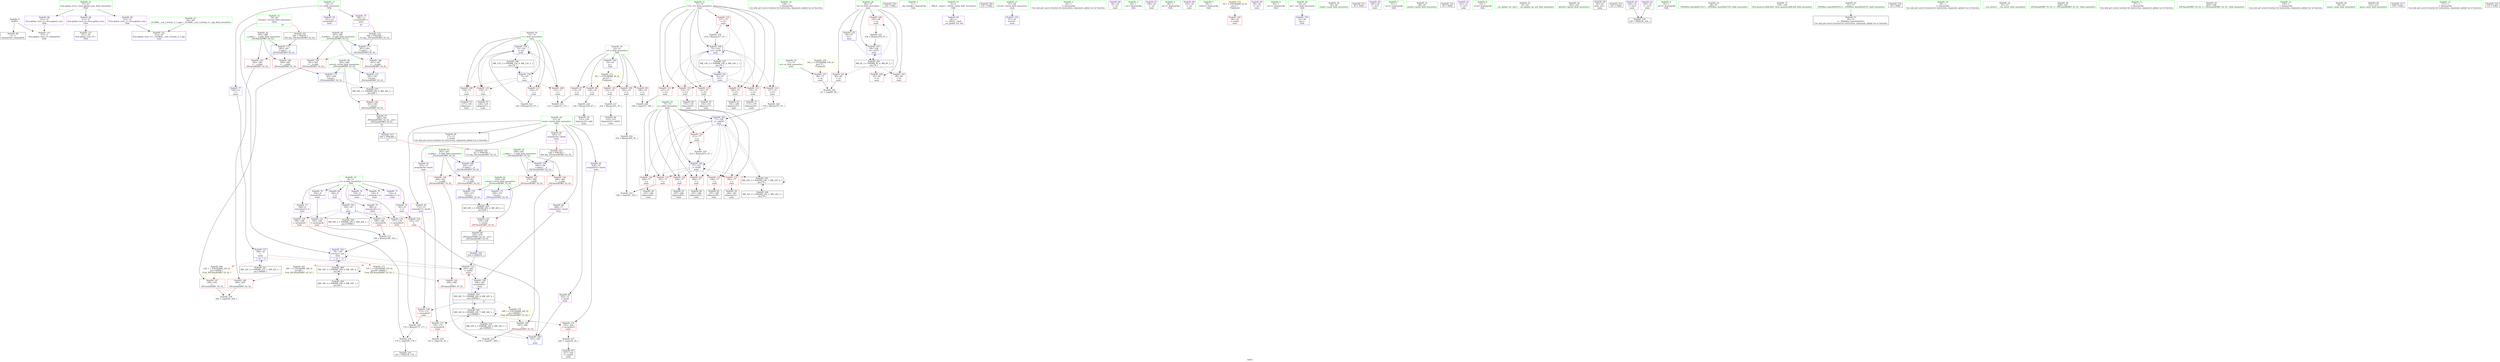 digraph "SVFG" {
	label="SVFG";

	Node0x56236020b2b0 [shape=record,color=grey,label="{NodeID: 0\nNullPtr}"];
	Node0x56236020b2b0 -> Node0x56236022c080[style=solid];
	Node0x56236020b2b0 -> Node0x5623602327d0[style=solid];
	Node0x5623602483a0 [shape=record,color=yellow,style=double,label="{NodeID: 263\n18V_1 = ENCHI(MR_18V_0)\npts\{80 \}\nFun[_ZSt3minIiERKT_S2_S2_]}"];
	Node0x5623602483a0 -> Node0x562360232330[style=dashed];
	Node0x56236022b160 [shape=record,color=red,label="{NodeID: 97\n113\<--19\n\<--n\nmain\n}"];
	Node0x56236022b160 -> Node0x562360238fc0[style=solid];
	Node0x562360229110 [shape=record,color=green,label="{NodeID: 14\n138\<--1\n\<--dummyObj\nCan only get source location for instruction, argument, global var or function.}"];
	Node0x56236022bd50 [shape=record,color=red,label="{NodeID: 111\n125\<--73\n\<--i\nmain\n}"];
	Node0x56236022bd50 -> Node0x562360237dc0[style=solid];
	Node0x562360229ea0 [shape=record,color=green,label="{NodeID: 28\n69\<--70\ntn\<--tn_field_insensitive\nmain\n}"];
	Node0x562360229ea0 -> Node0x56236022b640[style=solid];
	Node0x562360229ea0 -> Node0x56236022b710[style=solid];
	Node0x562360229ea0 -> Node0x56236022b870[style=solid];
	Node0x562360229ea0 -> Node0x56236022b940[style=solid];
	Node0x562360229ea0 -> Node0x5623602329a0[style=solid];
	Node0x562360229ea0 -> Node0x562360233360[style=solid];
	Node0x562360231080 [shape=record,color=red,label="{NodeID: 125\n211\<--77\n\<--j\nmain\n}"];
	Node0x562360231080 -> Node0x562360238540[style=solid];
	Node0x56236022ab50 [shape=record,color=green,label="{NodeID: 42\n260\<--261\n__a.addr\<--__a.addr_field_insensitive\n_ZSt3maxIiERKT_S2_S2_\n}"];
	Node0x56236022ab50 -> Node0x562360231970[style=solid];
	Node0x56236022ab50 -> Node0x562360231a40[style=solid];
	Node0x56236022ab50 -> Node0x562360233430[style=solid];
	Node0x562360237c40 [shape=record,color=grey,label="{NodeID: 222\n163 = Binary(162, 87, )\n}"];
	Node0x562360237c40 -> Node0x562360238b40[style=solid];
	Node0x562360231be0 [shape=record,color=red,label="{NodeID: 139\n272\<--262\n\<--__b.addr\n_ZSt3maxIiERKT_S2_S2_\n}"];
	Node0x562360231be0 -> Node0x5623602335d0[style=solid];
	Node0x56236022c790 [shape=record,color=black,label="{NodeID: 56\n167\<--166\nidxprom24\<--\nmain\n}"];
	Node0x562360258530 [shape=record,color=black,label="{NodeID: 319\n134 = PHI()\n}"];
	Node0x562360239140 [shape=record,color=grey,label="{NodeID: 236\n179 = cmp(169, 178, )\n}"];
	Node0x562360239140 -> Node0x5623602376a0[style=solid];
	Node0x5623602327d0 [shape=record,color=blue, style = dotted,label="{NodeID: 153\n313\<--3\nllvm.global_ctors_2\<--dummyVal\nGlob }"];
	Node0x56236022d2f0 [shape=record,color=purple,label="{NodeID: 70\n118\<--8\narrayidx\<--d\nmain\n}"];
	Node0x562360243c80 [shape=record,color=black,label="{NodeID: 250\nMR_20V_2 = PHI(MR_20V_3, MR_20V_1, )\npts\{110000 \}\n}"];
	Node0x562360243c80 -> Node0x562360232a70[style=dashed];
	Node0x562360233360 [shape=record,color=blue,label="{NodeID: 167\n69\<--236\ntn\<--inc57\nmain\n}"];
	Node0x562360233360 -> Node0x562360242380[style=dashed];
	Node0x56236022de50 [shape=record,color=purple,label="{NodeID: 84\n208\<--15\narrayidx44\<--besth\nmain\n}"];
	Node0x56236022de50 -> Node0x5623602330f0[style=solid];
	Node0x56236021ae90 [shape=record,color=green,label="{NodeID: 1\n7\<--1\n__dso_handle\<--dummyObj\nGlob }"];
	Node0x56236022b230 [shape=record,color=red,label="{NodeID: 98\n129\<--19\n\<--n\nmain\n}"];
	Node0x56236022b230 -> Node0x562360237f40[style=solid];
	Node0x5623602291d0 [shape=record,color=green,label="{NodeID: 15\n4\<--6\n_ZStL8__ioinit\<--_ZStL8__ioinit_field_insensitive\nGlob }"];
	Node0x5623602291d0 -> Node0x56236022d150[style=solid];
	Node0x56236022be20 [shape=record,color=red,label="{NodeID: 112\n147\<--75\n\<--i13\nmain\n}"];
	Node0x56236022be20 -> Node0x562360239740[style=solid];
	Node0x562360229f70 [shape=record,color=green,label="{NodeID: 29\n71\<--72\nnt\<--nt_field_insensitive\nmain\n}"];
	Node0x562360229f70 -> Node0x56236022ba10[style=solid];
	Node0x562360231150 [shape=record,color=red,label="{NodeID: 126\n142\<--141\n\<--\nmain\n}"];
	Node0x562360231150 -> Node0x562360232db0[style=solid];
	Node0x56236022ac20 [shape=record,color=green,label="{NodeID: 43\n262\<--263\n__b.addr\<--__b.addr_field_insensitive\n_ZSt3maxIiERKT_S2_S2_\n}"];
	Node0x56236022ac20 -> Node0x562360231b10[style=solid];
	Node0x56236022ac20 -> Node0x562360231be0[style=solid];
	Node0x56236022ac20 -> Node0x562360233500[style=solid];
	Node0x562360237dc0 [shape=record,color=grey,label="{NodeID: 223\n126 = Binary(125, 87, )\n}"];
	Node0x562360237dc0 -> Node0x562360232ce0[style=solid];
	Node0x562360231cb0 [shape=record,color=red,label="{NodeID: 140\n267\<--266\n\<--\n_ZSt3maxIiERKT_S2_S2_\n}"];
	Node0x562360231cb0 -> Node0x562360238cc0[style=solid];
	Node0x56236022c860 [shape=record,color=black,label="{NodeID: 57\n171\<--170\nidxprom26\<--\nmain\n}"];
	Node0x562360258600 [shape=record,color=black,label="{NodeID: 320\n231 = PHI()\n}"];
	Node0x5623602392c0 [shape=record,color=grey,label="{NodeID: 237\n226 = cmp(225, 20, )\n}"];
	Node0x5623602392c0 -> Node0x56236022cee0[style=solid];
	Node0x5623602328d0 [shape=record,color=blue,label="{NodeID: 154\n67\<--20\nretval\<--\nmain\n}"];
	Node0x56236022d3c0 [shape=record,color=purple,label="{NodeID: 71\n132\<--8\narrayidx11\<--d\nmain\n}"];
	Node0x562360244180 [shape=record,color=black,label="{NodeID: 251\nMR_22V_2 = PHI(MR_22V_3, MR_22V_1, )\npts\{140000 \}\n}"];
	Node0x562360244180 -> Node0x562360232b40[style=dashed];
	Node0x562360233430 [shape=record,color=blue,label="{NodeID: 168\n260\<--256\n__a.addr\<--__a\n_ZSt3maxIiERKT_S2_S2_\n}"];
	Node0x562360233430 -> Node0x562360231970[style=dashed];
	Node0x562360233430 -> Node0x562360231a40[style=dashed];
	Node0x56236022df20 [shape=record,color=purple,label="{NodeID: 85\n224\<--15\narrayidx53\<--besth\nmain\n}"];
	Node0x56236022df20 -> Node0x5623602317d0[style=solid];
	Node0x56236021af20 [shape=record,color=green,label="{NodeID: 2\n20\<--1\n\<--dummyObj\nCan only get source location for instruction, argument, global var or function.}"];
	Node0x56236022b300 [shape=record,color=red,label="{NodeID: 99\n148\<--19\n\<--n\nmain\n}"];
	Node0x56236022b300 -> Node0x562360239740[style=solid];
	Node0x5623602292d0 [shape=record,color=green,label="{NodeID: 16\n8\<--11\nd\<--d_field_insensitive\nGlob }"];
	Node0x5623602292d0 -> Node0x56236022d220[style=solid];
	Node0x5623602292d0 -> Node0x56236022d2f0[style=solid];
	Node0x5623602292d0 -> Node0x56236022d3c0[style=solid];
	Node0x5623602292d0 -> Node0x56236022d490[style=solid];
	Node0x5623602292d0 -> Node0x56236022d560[style=solid];
	Node0x5623602292d0 -> Node0x56236022d630[style=solid];
	Node0x5623602292d0 -> Node0x56236022d700[style=solid];
	Node0x5623602292d0 -> Node0x56236022d7d0[style=solid];
	Node0x56236022bef0 [shape=record,color=red,label="{NodeID: 113\n151\<--75\n\<--i13\nmain\n}"];
	Node0x56236022bef0 -> Node0x56236022c6c0[style=solid];
	Node0x56236022a040 [shape=record,color=green,label="{NodeID: 30\n73\<--74\ni\<--i_field_insensitive\nmain\n}"];
	Node0x56236022a040 -> Node0x56236022bae0[style=solid];
	Node0x56236022a040 -> Node0x56236022bbb0[style=solid];
	Node0x56236022a040 -> Node0x56236022bc80[style=solid];
	Node0x56236022a040 -> Node0x56236022bd50[style=solid];
	Node0x56236022a040 -> Node0x562360232c10[style=solid];
	Node0x56236022a040 -> Node0x562360232ce0[style=solid];
	Node0x562360231220 [shape=record,color=red,label="{NodeID: 127\n154\<--153\n\<--arrayidx18\nmain\n}"];
	Node0x562360231220 -> Node0x5623602395c0[style=solid];
	Node0x56236022acf0 [shape=record,color=green,label="{NodeID: 44\n283\<--284\nretval\<--retval_field_insensitive\n_ZSt3minIiERKT_S2_S2_\n}"];
	Node0x56236022acf0 -> Node0x562360231e50[style=solid];
	Node0x56236022acf0 -> Node0x562360233910[style=solid];
	Node0x56236022acf0 -> Node0x5623602339e0[style=solid];
	Node0x562360237f40 [shape=record,color=grey,label="{NodeID: 224\n130 = Binary(129, 87, )\n}"];
	Node0x562360237f40 -> Node0x56236022c5f0[style=solid];
	Node0x562360231d80 [shape=record,color=red,label="{NodeID: 141\n269\<--268\n\<--\n_ZSt3maxIiERKT_S2_S2_\n}"];
	Node0x562360231d80 -> Node0x562360238cc0[style=solid];
	Node0x56236022c930 [shape=record,color=black,label="{NodeID: 58\n175\<--174\nidxprom28\<--\nmain\n}"];
	Node0x5623602586d0 [shape=record,color=black,label="{NodeID: 321\n281 = PHI(79, )\n0th arg _ZSt3minIiERKT_S2_S2_ }"];
	Node0x5623602586d0 -> Node0x562360233770[style=solid];
	Node0x562360239440 [shape=record,color=grey,label="{NodeID: 238\n295 = cmp(292, 294, )\n}"];
	Node0x5623602329a0 [shape=record,color=blue,label="{NodeID: 155\n69\<--87\ntn\<--\nmain\n}"];
	Node0x5623602329a0 -> Node0x562360242380[style=dashed];
	Node0x56236022d490 [shape=record,color=purple,label="{NodeID: 72\n141\<--8\n\<--d\nmain\n}"];
	Node0x56236022d490 -> Node0x562360231150[style=solid];
	Node0x562360244680 [shape=record,color=black,label="{NodeID: 252\nMR_24V_2 = PHI(MR_24V_4, MR_24V_1, )\npts\{180000 \}\n}"];
	Node0x562360244680 -> Node0x562360232db0[style=dashed];
	Node0x562360233500 [shape=record,color=blue,label="{NodeID: 169\n262\<--257\n__b.addr\<--__b\n_ZSt3maxIiERKT_S2_S2_\n}"];
	Node0x562360233500 -> Node0x562360231b10[style=dashed];
	Node0x562360233500 -> Node0x562360231be0[style=dashed];
	Node0x56236022dff0 [shape=record,color=purple,label="{NodeID: 86\n82\<--24\n\<--.str\nmain\n}"];
	Node0x56236021afb0 [shape=record,color=green,label="{NodeID: 3\n24\<--1\n.str\<--dummyObj\nGlob }"];
	Node0x562360248640 [shape=record,color=yellow,style=double,label="{NodeID: 266\n22V_1 = ENCHI(MR_22V_0)\npts\{140000 \}\nFun[_ZSt3minIiERKT_S2_S2_]}"];
	Node0x562360248640 -> Node0x562360232260[style=dashed];
	Node0x56236022b3d0 [shape=record,color=red,label="{NodeID: 100\n162\<--19\n\<--n\nmain\n}"];
	Node0x56236022b3d0 -> Node0x562360237c40[style=solid];
	Node0x5623602293d0 [shape=record,color=green,label="{NodeID: 17\n12\<--14\nl\<--l_field_insensitive\nGlob }"];
	Node0x5623602293d0 -> Node0x56236022d8a0[style=solid];
	Node0x5623602293d0 -> Node0x56236022d970[style=solid];
	Node0x5623602293d0 -> Node0x56236022da40[style=solid];
	Node0x56236022bfc0 [shape=record,color=red,label="{NodeID: 114\n157\<--75\n\<--i13\nmain\n}"];
	Node0x56236022bfc0 -> Node0x562360238240[style=solid];
	Node0x56236022a110 [shape=record,color=green,label="{NodeID: 31\n75\<--76\ni13\<--i13_field_insensitive\nmain\n}"];
	Node0x56236022a110 -> Node0x56236022be20[style=solid];
	Node0x56236022a110 -> Node0x56236022bef0[style=solid];
	Node0x56236022a110 -> Node0x56236022bfc0[style=solid];
	Node0x56236022a110 -> Node0x562360230860[style=solid];
	Node0x56236022a110 -> Node0x562360230930[style=solid];
	Node0x56236022a110 -> Node0x562360230a00[style=solid];
	Node0x56236022a110 -> Node0x562360230ad0[style=solid];
	Node0x56236022a110 -> Node0x562360232e80[style=solid];
	Node0x56236022a110 -> Node0x562360233290[style=solid];
	Node0x5623602312f0 [shape=record,color=red,label="{NodeID: 128\n169\<--168\n\<--arrayidx25\nmain\n}"];
	Node0x5623602312f0 -> Node0x562360239140[style=solid];
	Node0x56236022adc0 [shape=record,color=green,label="{NodeID: 45\n285\<--286\n__a.addr\<--__a.addr_field_insensitive\n_ZSt3minIiERKT_S2_S2_\n}"];
	Node0x56236022adc0 -> Node0x562360231f20[style=solid];
	Node0x56236022adc0 -> Node0x562360231ff0[style=solid];
	Node0x56236022adc0 -> Node0x562360233770[style=solid];
	Node0x5623602380c0 [shape=record,color=grey,label="{NodeID: 225\n236 = Binary(235, 87, )\n}"];
	Node0x5623602380c0 -> Node0x562360233360[style=solid];
	Node0x562360231e50 [shape=record,color=red,label="{NodeID: 142\n303\<--283\n\<--retval\n_ZSt3minIiERKT_S2_S2_\n}"];
	Node0x562360231e50 -> Node0x56236022d080[style=solid];
	Node0x56236022ca00 [shape=record,color=black,label="{NodeID: 59\n184\<--183\nidxprom33\<--\nmain\n}"];
	Node0x562360258ae0 [shape=record,color=black,label="{NodeID: 322\n282 = PHI(198, )\n1st arg _ZSt3minIiERKT_S2_S2_ }"];
	Node0x562360258ae0 -> Node0x562360233840[style=solid];
	Node0x5623602395c0 [shape=record,color=grey,label="{NodeID: 239\n155 = cmp(154, 20, )\n}"];
	Node0x562360232a70 [shape=record,color=blue,label="{NodeID: 156\n104\<--20\n\<--\nmain\n}"];
	Node0x562360232a70 -> Node0x562360231150[style=dashed];
	Node0x562360232a70 -> Node0x5623602312f0[style=dashed];
	Node0x562360232a70 -> Node0x562360231490[style=dashed];
	Node0x562360232a70 -> Node0x562360231560[style=dashed];
	Node0x562360232a70 -> Node0x562360231630[style=dashed];
	Node0x562360232a70 -> Node0x562360243c80[style=dashed];
	Node0x56236022d560 [shape=record,color=purple,label="{NodeID: 73\n168\<--8\narrayidx25\<--d\nmain\n}"];
	Node0x56236022d560 -> Node0x5623602312f0[style=solid];
	Node0x5623602335d0 [shape=record,color=blue,label="{NodeID: 170\n258\<--272\nretval\<--\n_ZSt3maxIiERKT_S2_S2_\n}"];
	Node0x5623602335d0 -> Node0x562360241e80[style=dashed];
	Node0x56236022e0c0 [shape=record,color=purple,label="{NodeID: 87\n108\<--24\n\<--.str\nmain\n}"];
	Node0x56236021b040 [shape=record,color=green,label="{NodeID: 4\n26\<--1\n.str.1\<--dummyObj\nGlob }"];
	Node0x56236022b4a0 [shape=record,color=red,label="{NodeID: 101\n221\<--19\n\<--n\nmain\n}"];
	Node0x56236022b4a0 -> Node0x5623602383c0[style=solid];
	Node0x5623602294d0 [shape=record,color=green,label="{NodeID: 18\n15\<--18\nbesth\<--besth_field_insensitive\nGlob }"];
	Node0x5623602294d0 -> Node0x56236022c180[style=solid];
	Node0x5623602294d0 -> Node0x56236022db10[style=solid];
	Node0x5623602294d0 -> Node0x56236022dbe0[style=solid];
	Node0x5623602294d0 -> Node0x56236022dcb0[style=solid];
	Node0x5623602294d0 -> Node0x56236022dd80[style=solid];
	Node0x5623602294d0 -> Node0x56236022de50[style=solid];
	Node0x5623602294d0 -> Node0x56236022df20[style=solid];
	Node0x562360230860 [shape=record,color=red,label="{NodeID: 115\n170\<--75\n\<--i13\nmain\n}"];
	Node0x562360230860 -> Node0x56236022c860[style=solid];
	Node0x56236022a1e0 [shape=record,color=green,label="{NodeID: 32\n77\<--78\nj\<--j_field_insensitive\nmain\n}"];
	Node0x56236022a1e0 -> Node0x562360230ba0[style=solid];
	Node0x56236022a1e0 -> Node0x562360230c70[style=solid];
	Node0x56236022a1e0 -> Node0x562360230d40[style=solid];
	Node0x56236022a1e0 -> Node0x562360230e10[style=solid];
	Node0x56236022a1e0 -> Node0x562360230ee0[style=solid];
	Node0x56236022a1e0 -> Node0x562360230fb0[style=solid];
	Node0x56236022a1e0 -> Node0x562360231080[style=solid];
	Node0x56236022a1e0 -> Node0x562360232f50[style=solid];
	Node0x56236022a1e0 -> Node0x5623602331c0[style=solid];
	Node0x5623602313c0 [shape=record,color=red,label="{NodeID: 129\n173\<--172\n\<--arrayidx27\nmain\n}"];
	Node0x5623602313c0 -> Node0x5623602386c0[style=solid];
	Node0x56236022ae90 [shape=record,color=green,label="{NodeID: 46\n287\<--288\n__b.addr\<--__b.addr_field_insensitive\n_ZSt3minIiERKT_S2_S2_\n}"];
	Node0x56236022ae90 -> Node0x5623602320c0[style=solid];
	Node0x56236022ae90 -> Node0x562360232190[style=solid];
	Node0x56236022ae90 -> Node0x562360233840[style=solid];
	Node0x562360238240 [shape=record,color=grey,label="{NodeID: 226\n158 = Binary(157, 87, )\n}"];
	Node0x562360238240 -> Node0x562360232f50[style=solid];
	Node0x562360231f20 [shape=record,color=red,label="{NodeID: 143\n293\<--285\n\<--__a.addr\n_ZSt3minIiERKT_S2_S2_\n}"];
	Node0x562360231f20 -> Node0x562360232330[style=solid];
	Node0x56236022cad0 [shape=record,color=black,label="{NodeID: 60\n187\<--186\nidxprom35\<--\nmain\n}"];
	Node0x562360258d10 [shape=record,color=black,label="{NodeID: 323\n256 = PHI(185, )\n0th arg _ZSt3maxIiERKT_S2_S2_ }"];
	Node0x562360258d10 -> Node0x562360233430[style=solid];
	Node0x562360239740 [shape=record,color=grey,label="{NodeID: 240\n149 = cmp(147, 148, )\n}"];
	Node0x562360232b40 [shape=record,color=blue,label="{NodeID: 157\n106\<--20\n\<--\nmain\n|{|<s2>10|<s3>11}}"];
	Node0x562360232b40 -> Node0x562360231700[style=dashed];
	Node0x562360232b40 -> Node0x562360244180[style=dashed];
	Node0x562360232b40:s2 -> Node0x562360248640[style=dashed,color=red];
	Node0x562360232b40:s3 -> Node0x5623602492e0[style=dashed,color=red];
	Node0x56236022d630 [shape=record,color=purple,label="{NodeID: 74\n176\<--8\narrayidx29\<--d\nmain\n}"];
	Node0x56236022d630 -> Node0x562360231490[style=solid];
	Node0x5623602336a0 [shape=record,color=blue,label="{NodeID: 171\n258\<--275\nretval\<--\n_ZSt3maxIiERKT_S2_S2_\n}"];
	Node0x5623602336a0 -> Node0x562360241e80[style=dashed];
	Node0x56236022e190 [shape=record,color=purple,label="{NodeID: 88\n133\<--24\n\<--.str\nmain\n}"];
	Node0x562360228c00 [shape=record,color=green,label="{NodeID: 5\n28\<--1\nstderr\<--dummyObj\nGlob }"];
	Node0x56236022b570 [shape=record,color=red,label="{NodeID: 102\n98\<--28\n\<--stderr\nmain\n}"];
	Node0x5623602295d0 [shape=record,color=green,label="{NodeID: 19\n19\<--21\nn\<--n_field_insensitive\nGlob }"];
	Node0x5623602295d0 -> Node0x56236022b160[style=solid];
	Node0x5623602295d0 -> Node0x56236022b230[style=solid];
	Node0x5623602295d0 -> Node0x56236022b300[style=solid];
	Node0x5623602295d0 -> Node0x56236022b3d0[style=solid];
	Node0x5623602295d0 -> Node0x56236022b4a0[style=solid];
	Node0x5623602295d0 -> Node0x562360232400[style=solid];
	Node0x562360230930 [shape=record,color=red,label="{NodeID: 116\n174\<--75\n\<--i13\nmain\n}"];
	Node0x562360230930 -> Node0x56236022c930[style=solid];
	Node0x56236022a2b0 [shape=record,color=green,label="{NodeID: 33\n79\<--80\nref.tmp\<--ref.tmp_field_insensitive\nmain\n|{|<s1>10}}"];
	Node0x56236022a2b0 -> Node0x562360233020[style=solid];
	Node0x56236022a2b0:s1 -> Node0x5623602586d0[style=solid,color=red];
	Node0x562360231490 [shape=record,color=red,label="{NodeID: 130\n177\<--176\n\<--arrayidx29\nmain\n}"];
	Node0x562360231490 -> Node0x5623602386c0[style=solid];
	Node0x56236022af60 [shape=record,color=green,label="{NodeID: 47\n39\<--307\n_GLOBAL__sub_I_levlam_0_1.cpp\<--_GLOBAL__sub_I_levlam_0_1.cpp_field_insensitive\n}"];
	Node0x56236022af60 -> Node0x5623602326d0[style=solid];
	Node0x5623602383c0 [shape=record,color=grey,label="{NodeID: 227\n222 = Binary(221, 87, )\n}"];
	Node0x5623602383c0 -> Node0x56236022ce10[style=solid];
	Node0x562360231ff0 [shape=record,color=red,label="{NodeID: 144\n300\<--285\n\<--__a.addr\n_ZSt3minIiERKT_S2_S2_\n}"];
	Node0x562360231ff0 -> Node0x5623602339e0[style=solid];
	Node0x56236022cba0 [shape=record,color=black,label="{NodeID: 61\n191\<--190\nidxprom37\<--\nmain\n}"];
	Node0x562360258e50 [shape=record,color=black,label="{NodeID: 324\n257 = PHI(199, )\n1st arg _ZSt3maxIiERKT_S2_S2_ }"];
	Node0x562360258e50 -> Node0x562360233500[style=solid];
	Node0x562360232c10 [shape=record,color=blue,label="{NodeID: 158\n73\<--87\ni\<--\nmain\n}"];
	Node0x562360232c10 -> Node0x56236022bae0[style=dashed];
	Node0x562360232c10 -> Node0x56236022bbb0[style=dashed];
	Node0x562360232c10 -> Node0x56236022bc80[style=dashed];
	Node0x562360232c10 -> Node0x56236022bd50[style=dashed];
	Node0x562360232c10 -> Node0x562360232ce0[style=dashed];
	Node0x562360232c10 -> Node0x562360242880[style=dashed];
	Node0x56236022d700 [shape=record,color=purple,label="{NodeID: 75\n188\<--8\narrayidx36\<--d\nmain\n}"];
	Node0x56236022d700 -> Node0x562360231560[style=solid];
	Node0x562360233770 [shape=record,color=blue,label="{NodeID: 172\n285\<--281\n__a.addr\<--__a\n_ZSt3minIiERKT_S2_S2_\n}"];
	Node0x562360233770 -> Node0x562360231f20[style=dashed];
	Node0x562360233770 -> Node0x562360231ff0[style=dashed];
	Node0x56236022e260 [shape=record,color=purple,label="{NodeID: 89\n94\<--26\n\<--.str.1\nmain\n}"];
	Node0x562360228c90 [shape=record,color=green,label="{NodeID: 6\n29\<--1\n.str.2\<--dummyObj\nGlob }"];
	Node0x56236022b640 [shape=record,color=red,label="{NodeID: 103\n89\<--69\n\<--tn\nmain\n}"];
	Node0x56236022b640 -> Node0x562360238e40[style=solid];
	Node0x5623602296d0 [shape=record,color=green,label="{NodeID: 20\n22\<--23\nans\<--ans_field_insensitive\nGlob }"];
	Node0x5623602296d0 -> Node0x5623602324d0[style=solid];
	Node0x562360230a00 [shape=record,color=red,label="{NodeID: 117\n190\<--75\n\<--i13\nmain\n}"];
	Node0x562360230a00 -> Node0x56236022cba0[style=solid];
	Node0x56236022a380 [shape=record,color=green,label="{NodeID: 34\n84\<--85\nscanf\<--scanf_field_insensitive\n}"];
	Node0x562360231560 [shape=record,color=red,label="{NodeID: 131\n189\<--188\n\<--arrayidx36\nmain\n}"];
	Node0x562360231560 -> Node0x5623602389c0[style=solid];
	Node0x56236022c080 [shape=record,color=black,label="{NodeID: 48\n2\<--3\ndummyVal\<--dummyVal\n}"];
	Node0x562360257ca0 [shape=record,color=black,label="{NodeID: 311\n83 = PHI()\n}"];
	Node0x562360238540 [shape=record,color=grey,label="{NodeID: 228\n212 = Binary(211, 87, )\n}"];
	Node0x562360238540 -> Node0x5623602331c0[style=solid];
	Node0x5623602320c0 [shape=record,color=red,label="{NodeID: 145\n291\<--287\n\<--__b.addr\n_ZSt3minIiERKT_S2_S2_\n}"];
	Node0x5623602320c0 -> Node0x562360232260[style=solid];
	Node0x56236022cc70 [shape=record,color=black,label="{NodeID: 62\n197\<--196\nidxprom39\<--\nmain\n}"];
	Node0x562360232ce0 [shape=record,color=blue,label="{NodeID: 159\n73\<--126\ni\<--inc\nmain\n}"];
	Node0x562360232ce0 -> Node0x56236022bae0[style=dashed];
	Node0x562360232ce0 -> Node0x56236022bbb0[style=dashed];
	Node0x562360232ce0 -> Node0x56236022bc80[style=dashed];
	Node0x562360232ce0 -> Node0x56236022bd50[style=dashed];
	Node0x562360232ce0 -> Node0x562360232ce0[style=dashed];
	Node0x562360232ce0 -> Node0x562360242880[style=dashed];
	Node0x56236022d7d0 [shape=record,color=purple,label="{NodeID: 76\n192\<--8\narrayidx38\<--d\nmain\n}"];
	Node0x56236022d7d0 -> Node0x562360231630[style=solid];
	Node0x562360233840 [shape=record,color=blue,label="{NodeID: 173\n287\<--282\n__b.addr\<--__b\n_ZSt3minIiERKT_S2_S2_\n}"];
	Node0x562360233840 -> Node0x5623602320c0[style=dashed];
	Node0x562360233840 -> Node0x562360232190[style=dashed];
	Node0x56236022e330 [shape=record,color=purple,label="{NodeID: 90\n100\<--29\n\<--.str.2\nmain\n}"];
	Node0x562360228d20 [shape=record,color=green,label="{NodeID: 7\n31\<--1\n.str.3\<--dummyObj\nGlob }"];
	Node0x562360249200 [shape=record,color=yellow,style=double,label="{NodeID: 270\n24V_1 = ENCHI(MR_24V_0)\npts\{180000 \}\nFun[_ZSt3maxIiERKT_S2_S2_]}"];
	Node0x562360249200 -> Node0x562360231cb0[style=dashed];
	Node0x56236022b710 [shape=record,color=red,label="{NodeID: 104\n93\<--69\n\<--tn\nmain\n}"];
	Node0x5623602297d0 [shape=record,color=green,label="{NodeID: 21\n37\<--41\nllvm.global_ctors\<--llvm.global_ctors_field_insensitive\nGlob }"];
	Node0x5623602297d0 -> Node0x56236022e670[style=solid];
	Node0x5623602297d0 -> Node0x56236022e770[style=solid];
	Node0x5623602297d0 -> Node0x56236022b060[style=solid];
	Node0x562360230ad0 [shape=record,color=red,label="{NodeID: 118\n217\<--75\n\<--i13\nmain\n}"];
	Node0x562360230ad0 -> Node0x562360238840[style=solid];
	Node0x56236022a480 [shape=record,color=green,label="{NodeID: 35\n96\<--97\nprintf\<--printf_field_insensitive\n}"];
	Node0x562360231630 [shape=record,color=red,label="{NodeID: 132\n193\<--192\n\<--arrayidx38\nmain\n}"];
	Node0x562360231630 -> Node0x5623602389c0[style=solid];
	Node0x56236022c180 [shape=record,color=black,label="{NodeID: 49\n17\<--15\n\<--besth\nCan only get source location for instruction, argument, global var or function.}"];
	Node0x562360257da0 [shape=record,color=black,label="{NodeID: 312\n95 = PHI()\n}"];
	Node0x5623602386c0 [shape=record,color=grey,label="{NodeID: 229\n178 = Binary(173, 177, )\n}"];
	Node0x5623602386c0 -> Node0x562360239140[style=solid];
	Node0x562360232190 [shape=record,color=red,label="{NodeID: 146\n297\<--287\n\<--__b.addr\n_ZSt3minIiERKT_S2_S2_\n}"];
	Node0x562360232190 -> Node0x562360233910[style=solid];
	Node0x56236022cd40 [shape=record,color=black,label="{NodeID: 63\n207\<--206\nidxprom43\<--\nmain\n}"];
	Node0x562360241980 [shape=record,color=black,label="{NodeID: 243\nMR_24V_5 = PHI(MR_24V_6, MR_24V_4, )\npts\{180000 \}\n|{|<s4>11}}"];
	Node0x562360241980 -> Node0x5623602313c0[style=dashed];
	Node0x562360241980 -> Node0x562360231700[style=dashed];
	Node0x562360241980 -> Node0x5623602330f0[style=dashed];
	Node0x562360241980 -> Node0x562360247380[style=dashed];
	Node0x562360241980:s4 -> Node0x562360249200[style=dashed,color=red];
	Node0x562360232db0 [shape=record,color=blue,label="{NodeID: 160\n143\<--142\n\<--\nmain\n}"];
	Node0x562360232db0 -> Node0x562360247380[style=dashed];
	Node0x56236022d8a0 [shape=record,color=purple,label="{NodeID: 77\n106\<--12\n\<--l\nmain\n}"];
	Node0x56236022d8a0 -> Node0x562360232b40[style=solid];
	Node0x562360245f80 [shape=record,color=black,label="{NodeID: 257\nMR_36V_3 = PHI(MR_36V_4, MR_36V_2, )\npts\{284 \}\n}"];
	Node0x562360245f80 -> Node0x562360231e50[style=dashed];
	Node0x562360233910 [shape=record,color=blue,label="{NodeID: 174\n283\<--297\nretval\<--\n_ZSt3minIiERKT_S2_S2_\n}"];
	Node0x562360233910 -> Node0x562360245f80[style=dashed];
	Node0x56236022e400 [shape=record,color=purple,label="{NodeID: 91\n122\<--31\n\<--.str.3\nmain\n}"];
	Node0x562360228db0 [shape=record,color=green,label="{NodeID: 8\n33\<--1\n.str.4\<--dummyObj\nGlob }"];
	Node0x5623602492e0 [shape=record,color=yellow,style=double,label="{NodeID: 271\n33V_1 = ENCHI(MR_33V_0)\npts\{80 140000 \}\nFun[_ZSt3maxIiERKT_S2_S2_]}"];
	Node0x5623602492e0 -> Node0x562360231d80[style=dashed];
	Node0x56236022b870 [shape=record,color=red,label="{NodeID: 105\n99\<--69\n\<--tn\nmain\n}"];
	Node0x5623602298d0 [shape=record,color=green,label="{NodeID: 22\n42\<--43\n__cxx_global_var_init\<--__cxx_global_var_init_field_insensitive\n}"];
	Node0x562360230ba0 [shape=record,color=red,label="{NodeID: 119\n161\<--77\n\<--j\nmain\n}"];
	Node0x562360230ba0 -> Node0x562360238b40[style=solid];
	Node0x56236022a580 [shape=record,color=green,label="{NodeID: 36\n102\<--103\nfprintf\<--fprintf_field_insensitive\n}"];
	Node0x562360231700 [shape=record,color=red,label="{NodeID: 133\n205\<--202\n\<--call42\nmain\n}"];
	Node0x562360231700 -> Node0x5623602330f0[style=solid];
	Node0x56236022c280 [shape=record,color=black,label="{NodeID: 50\n66\<--20\nmain_ret\<--\nmain\n}"];
	Node0x562360257ea0 [shape=record,color=black,label="{NodeID: 313\n101 = PHI()\n}"];
	Node0x562360238840 [shape=record,color=grey,label="{NodeID: 230\n218 = Binary(217, 87, )\n}"];
	Node0x562360238840 -> Node0x562360233290[style=solid];
	Node0x562360232260 [shape=record,color=red,label="{NodeID: 147\n292\<--291\n\<--\n_ZSt3minIiERKT_S2_S2_\n}"];
	Node0x562360232260 -> Node0x562360239440[style=solid];
	Node0x56236022ce10 [shape=record,color=black,label="{NodeID: 64\n223\<--222\nidxprom52\<--add51\nmain\n}"];
	Node0x562360241e80 [shape=record,color=black,label="{NodeID: 244\nMR_26V_3 = PHI(MR_26V_4, MR_26V_2, )\npts\{259 \}\n}"];
	Node0x562360241e80 -> Node0x5623602318a0[style=dashed];
	Node0x562360232e80 [shape=record,color=blue,label="{NodeID: 161\n75\<--87\ni13\<--\nmain\n}"];
	Node0x562360232e80 -> Node0x56236022be20[style=dashed];
	Node0x562360232e80 -> Node0x56236022bef0[style=dashed];
	Node0x562360232e80 -> Node0x56236022bfc0[style=dashed];
	Node0x562360232e80 -> Node0x562360230860[style=dashed];
	Node0x562360232e80 -> Node0x562360230930[style=dashed];
	Node0x562360232e80 -> Node0x562360230a00[style=dashed];
	Node0x562360232e80 -> Node0x562360230ad0[style=dashed];
	Node0x562360232e80 -> Node0x562360233290[style=dashed];
	Node0x562360232e80 -> Node0x562360242d80[style=dashed];
	Node0x56236022d970 [shape=record,color=purple,label="{NodeID: 78\n121\<--12\narrayidx8\<--l\nmain\n}"];
	Node0x5623602339e0 [shape=record,color=blue,label="{NodeID: 175\n283\<--300\nretval\<--\n_ZSt3minIiERKT_S2_S2_\n}"];
	Node0x5623602339e0 -> Node0x562360245f80[style=dashed];
	Node0x56236022e4d0 [shape=record,color=purple,label="{NodeID: 92\n228\<--33\n\<--.str.4\nmain\n}"];
	Node0x56236022e4d0 -> Node0x562360237100[style=solid];
	Node0x562360228e40 [shape=record,color=green,label="{NodeID: 9\n35\<--1\n.str.5\<--dummyObj\nGlob }"];
	Node0x5623602493f0 [shape=record,color=yellow,style=double,label="{NodeID: 272\n2V_1 = ENCHI(MR_2V_0)\npts\{1 \}\nFun[main]}"];
	Node0x5623602493f0 -> Node0x56236022b570[style=dashed];
	Node0x56236022b940 [shape=record,color=red,label="{NodeID: 106\n235\<--69\n\<--tn\nmain\n}"];
	Node0x56236022b940 -> Node0x5623602380c0[style=solid];
	Node0x5623602299d0 [shape=record,color=green,label="{NodeID: 23\n46\<--47\n_ZNSt8ios_base4InitC1Ev\<--_ZNSt8ios_base4InitC1Ev_field_insensitive\n}"];
	Node0x562360230c70 [shape=record,color=red,label="{NodeID: 120\n166\<--77\n\<--j\nmain\n}"];
	Node0x562360230c70 -> Node0x56236022c790[style=solid];
	Node0x56236022a680 [shape=record,color=green,label="{NodeID: 37\n139\<--140\nllvm.memset.p0i8.i64\<--llvm.memset.p0i8.i64_field_insensitive\n}"];
	Node0x5623602317d0 [shape=record,color=red,label="{NodeID: 134\n225\<--224\n\<--arrayidx53\nmain\n}"];
	Node0x5623602317d0 -> Node0x5623602392c0[style=solid];
	Node0x56236022c350 [shape=record,color=black,label="{NodeID: 51\n50\<--51\n\<--_ZNSt8ios_base4InitD1Ev\nCan only get source location for instruction, argument, global var or function.}"];
	Node0x562360257fa0 [shape=record,color=black,label="{NodeID: 314\n49 = PHI()\n}"];
	Node0x5623602389c0 [shape=record,color=grey,label="{NodeID: 231\n194 = Binary(189, 193, )\n}"];
	Node0x5623602389c0 -> Node0x562360233020[style=solid];
	Node0x562360232330 [shape=record,color=red,label="{NodeID: 148\n294\<--293\n\<--\n_ZSt3minIiERKT_S2_S2_\n}"];
	Node0x562360232330 -> Node0x562360239440[style=solid];
	Node0x56236022cee0 [shape=record,color=black,label="{NodeID: 65\n227\<--226\n\<--cmp54\nmain\n}"];
	Node0x562360242380 [shape=record,color=black,label="{NodeID: 245\nMR_8V_3 = PHI(MR_8V_4, MR_8V_2, )\npts\{70 \}\n}"];
	Node0x562360242380 -> Node0x56236022b640[style=dashed];
	Node0x562360242380 -> Node0x56236022b710[style=dashed];
	Node0x562360242380 -> Node0x56236022b870[style=dashed];
	Node0x562360242380 -> Node0x56236022b940[style=dashed];
	Node0x562360242380 -> Node0x562360233360[style=dashed];
	Node0x562360232f50 [shape=record,color=blue,label="{NodeID: 162\n77\<--158\nj\<--add20\nmain\n}"];
	Node0x562360232f50 -> Node0x562360230ba0[style=dashed];
	Node0x562360232f50 -> Node0x562360230c70[style=dashed];
	Node0x562360232f50 -> Node0x562360230d40[style=dashed];
	Node0x562360232f50 -> Node0x562360230e10[style=dashed];
	Node0x562360232f50 -> Node0x562360230ee0[style=dashed];
	Node0x562360232f50 -> Node0x562360230fb0[style=dashed];
	Node0x562360232f50 -> Node0x562360231080[style=dashed];
	Node0x562360232f50 -> Node0x5623602331c0[style=dashed];
	Node0x562360232f50 -> Node0x562360246980[style=dashed];
	Node0x56236022da40 [shape=record,color=purple,label="{NodeID: 79\n198\<--12\narrayidx40\<--l\nmain\n|{<s0>10}}"];
	Node0x56236022da40:s0 -> Node0x562360258ae0[style=solid,color=red];
	Node0x562360246980 [shape=record,color=black,label="{NodeID: 259\nMR_16V_3 = PHI(MR_16V_7, MR_16V_2, )\npts\{78 \}\n}"];
	Node0x562360246980 -> Node0x562360232f50[style=dashed];
	Node0x562360246980 -> Node0x562360243280[style=dashed];
	Node0x562360246980 -> Node0x562360246980[style=dashed];
	Node0x56236022e5a0 [shape=record,color=purple,label="{NodeID: 93\n229\<--35\n\<--.str.5\nmain\n}"];
	Node0x56236022e5a0 -> Node0x562360237100[style=solid];
	Node0x562360228ed0 [shape=record,color=green,label="{NodeID: 10\n38\<--1\n\<--dummyObj\nCan only get source location for instruction, argument, global var or function.}"];
	Node0x562360249500 [shape=record,color=yellow,style=double,label="{NodeID: 273\n4V_1 = ENCHI(MR_4V_0)\npts\{21 \}\nFun[main]}"];
	Node0x562360249500 -> Node0x56236022b160[style=dashed];
	Node0x562360249500 -> Node0x56236022b230[style=dashed];
	Node0x562360249500 -> Node0x56236022b300[style=dashed];
	Node0x562360249500 -> Node0x56236022b3d0[style=dashed];
	Node0x562360249500 -> Node0x56236022b4a0[style=dashed];
	Node0x56236022ba10 [shape=record,color=red,label="{NodeID: 107\n90\<--71\n\<--nt\nmain\n}"];
	Node0x56236022ba10 -> Node0x562360238e40[style=solid];
	Node0x562360229ad0 [shape=record,color=green,label="{NodeID: 24\n52\<--53\n__cxa_atexit\<--__cxa_atexit_field_insensitive\n}"];
	Node0x562360230d40 [shape=record,color=red,label="{NodeID: 121\n183\<--77\n\<--j\nmain\n}"];
	Node0x562360230d40 -> Node0x56236022ca00[style=solid];
	Node0x56236022a780 [shape=record,color=green,label="{NodeID: 38\n200\<--201\n_ZSt3minIiERKT_S2_S2_\<--_ZSt3minIiERKT_S2_S2__field_insensitive\n}"];
	Node0x5623602318a0 [shape=record,color=red,label="{NodeID: 135\n278\<--258\n\<--retval\n_ZSt3maxIiERKT_S2_S2_\n}"];
	Node0x5623602318a0 -> Node0x56236022cfb0[style=solid];
	Node0x56236022c450 [shape=record,color=black,label="{NodeID: 52\n117\<--116\nidxprom\<--\nmain\n}"];
	Node0x5623602580a0 [shape=record,color=black,label="{NodeID: 315\n199 = PHI(280, )\n|{<s0>11}}"];
	Node0x5623602580a0:s0 -> Node0x562360258e50[style=solid,color=red];
	Node0x562360238b40 [shape=record,color=grey,label="{NodeID: 232\n164 = cmp(161, 163, )\n}"];
	Node0x562360232400 [shape=record,color=blue,label="{NodeID: 149\n19\<--20\nn\<--\nGlob }"];
	Node0x562360232400 -> Node0x562360249500[style=dashed];
	Node0x56236022cfb0 [shape=record,color=black,label="{NodeID: 66\n255\<--278\n_ZSt3maxIiERKT_S2_S2__ret\<--\n_ZSt3maxIiERKT_S2_S2_\n|{<s0>11}}"];
	Node0x56236022cfb0:s0 -> Node0x562360258290[style=solid,color=blue];
	Node0x562360242880 [shape=record,color=black,label="{NodeID: 246\nMR_12V_2 = PHI(MR_12V_4, MR_12V_1, )\npts\{74 \}\n}"];
	Node0x562360242880 -> Node0x562360232c10[style=dashed];
	Node0x562360233020 [shape=record,color=blue,label="{NodeID: 163\n79\<--194\nref.tmp\<--sub\nmain\n|{|<s3>10|<s4>11}}"];
	Node0x562360233020 -> Node0x562360231700[style=dashed];
	Node0x562360233020 -> Node0x562360233020[style=dashed];
	Node0x562360233020 -> Node0x562360246e80[style=dashed];
	Node0x562360233020:s3 -> Node0x5623602483a0[style=dashed,color=red];
	Node0x562360233020:s4 -> Node0x5623602492e0[style=dashed,color=red];
	Node0x56236022db10 [shape=record,color=purple,label="{NodeID: 80\n143\<--15\n\<--besth\nmain\n}"];
	Node0x56236022db10 -> Node0x562360232db0[style=solid];
	Node0x562360246e80 [shape=record,color=black,label="{NodeID: 260\nMR_18V_3 = PHI(MR_18V_6, MR_18V_2, )\npts\{80 \}\n}"];
	Node0x562360246e80 -> Node0x562360233020[style=dashed];
	Node0x562360246e80 -> Node0x562360243780[style=dashed];
	Node0x562360246e80 -> Node0x562360246e80[style=dashed];
	Node0x56236022e670 [shape=record,color=purple,label="{NodeID: 94\n311\<--37\nllvm.global_ctors_0\<--llvm.global_ctors\nGlob }"];
	Node0x56236022e670 -> Node0x5623602325d0[style=solid];
	Node0x562360228f60 [shape=record,color=green,label="{NodeID: 11\n87\<--1\n\<--dummyObj\nCan only get source location for instruction, argument, global var or function.}"];
	Node0x56236022bae0 [shape=record,color=red,label="{NodeID: 108\n112\<--73\n\<--i\nmain\n}"];
	Node0x56236022bae0 -> Node0x562360238fc0[style=solid];
	Node0x562360229bd0 [shape=record,color=green,label="{NodeID: 25\n51\<--57\n_ZNSt8ios_base4InitD1Ev\<--_ZNSt8ios_base4InitD1Ev_field_insensitive\n}"];
	Node0x562360229bd0 -> Node0x56236022c350[style=solid];
	Node0x562360230e10 [shape=record,color=red,label="{NodeID: 122\n186\<--77\n\<--j\nmain\n}"];
	Node0x562360230e10 -> Node0x56236022cad0[style=solid];
	Node0x56236022a880 [shape=record,color=green,label="{NodeID: 39\n203\<--204\n_ZSt3maxIiERKT_S2_S2_\<--_ZSt3maxIiERKT_S2_S2__field_insensitive\n}"];
	Node0x562360231970 [shape=record,color=red,label="{NodeID: 136\n266\<--260\n\<--__a.addr\n_ZSt3maxIiERKT_S2_S2_\n}"];
	Node0x562360231970 -> Node0x562360231cb0[style=solid];
	Node0x56236022c520 [shape=record,color=black,label="{NodeID: 53\n120\<--119\nidxprom7\<--\nmain\n}"];
	Node0x562360258290 [shape=record,color=black,label="{NodeID: 316\n202 = PHI(255, )\n}"];
	Node0x562360258290 -> Node0x562360231700[style=solid];
	Node0x562360238cc0 [shape=record,color=grey,label="{NodeID: 233\n270 = cmp(267, 269, )\n}"];
	Node0x5623602324d0 [shape=record,color=blue,label="{NodeID: 150\n22\<--20\nans\<--\nGlob }"];
	Node0x56236022d080 [shape=record,color=black,label="{NodeID: 67\n280\<--303\n_ZSt3minIiERKT_S2_S2__ret\<--\n_ZSt3minIiERKT_S2_S2_\n|{<s0>10}}"];
	Node0x56236022d080:s0 -> Node0x5623602580a0[style=solid,color=blue];
	Node0x562360242d80 [shape=record,color=black,label="{NodeID: 247\nMR_14V_2 = PHI(MR_14V_4, MR_14V_1, )\npts\{76 \}\n}"];
	Node0x562360242d80 -> Node0x562360232e80[style=dashed];
	Node0x5623602330f0 [shape=record,color=blue,label="{NodeID: 164\n208\<--205\narrayidx44\<--\nmain\n}"];
	Node0x5623602330f0 -> Node0x562360241980[style=dashed];
	Node0x56236022dbe0 [shape=record,color=purple,label="{NodeID: 81\n153\<--15\narrayidx18\<--besth\nmain\n}"];
	Node0x56236022dbe0 -> Node0x562360231220[style=solid];
	Node0x562360247380 [shape=record,color=black,label="{NodeID: 261\nMR_24V_4 = PHI(MR_24V_7, MR_24V_3, )\npts\{180000 \}\n}"];
	Node0x562360247380 -> Node0x562360231220[style=dashed];
	Node0x562360247380 -> Node0x5623602317d0[style=dashed];
	Node0x562360247380 -> Node0x562360241980[style=dashed];
	Node0x562360247380 -> Node0x562360244680[style=dashed];
	Node0x562360247380 -> Node0x562360247380[style=dashed];
	Node0x56236022e770 [shape=record,color=purple,label="{NodeID: 95\n312\<--37\nllvm.global_ctors_1\<--llvm.global_ctors\nGlob }"];
	Node0x56236022e770 -> Node0x5623602326d0[style=solid];
	Node0x562360228ff0 [shape=record,color=green,label="{NodeID: 12\n136\<--1\n\<--dummyObj\nCan only get source location for instruction, argument, global var or function.}"];
	Node0x56236022bbb0 [shape=record,color=red,label="{NodeID: 109\n116\<--73\n\<--i\nmain\n}"];
	Node0x56236022bbb0 -> Node0x56236022c450[style=solid];
	Node0x562360229cd0 [shape=record,color=green,label="{NodeID: 26\n64\<--65\nmain\<--main_field_insensitive\n}"];
	Node0x562360230ee0 [shape=record,color=red,label="{NodeID: 123\n196\<--77\n\<--j\nmain\n}"];
	Node0x562360230ee0 -> Node0x56236022cc70[style=solid];
	Node0x56236022a980 [shape=record,color=green,label="{NodeID: 40\n232\<--233\nputs\<--puts_field_insensitive\n}"];
	Node0x562360237100 [shape=record,color=black,label="{NodeID: 220\n230 = PHI(228, 229, )\n}"];
	Node0x562360231a40 [shape=record,color=red,label="{NodeID: 137\n275\<--260\n\<--__a.addr\n_ZSt3maxIiERKT_S2_S2_\n}"];
	Node0x562360231a40 -> Node0x5623602336a0[style=solid];
	Node0x56236022c5f0 [shape=record,color=black,label="{NodeID: 54\n131\<--130\nidxprom10\<--add\nmain\n}"];
	Node0x562360258390 [shape=record,color=black,label="{NodeID: 317\n109 = PHI()\n}"];
	Node0x562360238e40 [shape=record,color=grey,label="{NodeID: 234\n91 = cmp(89, 90, )\n}"];
	Node0x5623602325d0 [shape=record,color=blue,label="{NodeID: 151\n311\<--38\nllvm.global_ctors_0\<--\nGlob }"];
	Node0x56236022d150 [shape=record,color=purple,label="{NodeID: 68\n48\<--4\n\<--_ZStL8__ioinit\n__cxx_global_var_init\n}"];
	Node0x562360243280 [shape=record,color=black,label="{NodeID: 248\nMR_16V_2 = PHI(MR_16V_3, MR_16V_1, )\npts\{78 \}\n}"];
	Node0x562360243280 -> Node0x562360246980[style=dashed];
	Node0x5623602331c0 [shape=record,color=blue,label="{NodeID: 165\n77\<--212\nj\<--inc46\nmain\n}"];
	Node0x5623602331c0 -> Node0x562360230ba0[style=dashed];
	Node0x5623602331c0 -> Node0x562360230c70[style=dashed];
	Node0x5623602331c0 -> Node0x562360230d40[style=dashed];
	Node0x5623602331c0 -> Node0x562360230e10[style=dashed];
	Node0x5623602331c0 -> Node0x562360230ee0[style=dashed];
	Node0x5623602331c0 -> Node0x562360230fb0[style=dashed];
	Node0x5623602331c0 -> Node0x562360231080[style=dashed];
	Node0x5623602331c0 -> Node0x5623602331c0[style=dashed];
	Node0x5623602331c0 -> Node0x562360246980[style=dashed];
	Node0x56236022dcb0 [shape=record,color=purple,label="{NodeID: 82\n172\<--15\narrayidx27\<--besth\nmain\n}"];
	Node0x56236022dcb0 -> Node0x5623602313c0[style=solid];
	Node0x56236022b060 [shape=record,color=purple,label="{NodeID: 96\n313\<--37\nllvm.global_ctors_2\<--llvm.global_ctors\nGlob }"];
	Node0x56236022b060 -> Node0x5623602327d0[style=solid];
	Node0x562360229080 [shape=record,color=green,label="{NodeID: 13\n137\<--1\n\<--dummyObj\nCan only get source location for instruction, argument, global var or function.}"];
	Node0x5623602497a0 [shape=record,color=yellow,style=double,label="{NodeID: 276\n10V_1 = ENCHI(MR_10V_0)\npts\{72 \}\nFun[main]}"];
	Node0x5623602497a0 -> Node0x56236022ba10[style=dashed];
	Node0x56236022bc80 [shape=record,color=red,label="{NodeID: 110\n119\<--73\n\<--i\nmain\n}"];
	Node0x56236022bc80 -> Node0x56236022c520[style=solid];
	Node0x562360229dd0 [shape=record,color=green,label="{NodeID: 27\n67\<--68\nretval\<--retval_field_insensitive\nmain\n}"];
	Node0x562360229dd0 -> Node0x5623602328d0[style=solid];
	Node0x562360230fb0 [shape=record,color=red,label="{NodeID: 124\n206\<--77\n\<--j\nmain\n}"];
	Node0x562360230fb0 -> Node0x56236022cd40[style=solid];
	Node0x56236022aa80 [shape=record,color=green,label="{NodeID: 41\n258\<--259\nretval\<--retval_field_insensitive\n_ZSt3maxIiERKT_S2_S2_\n}"];
	Node0x56236022aa80 -> Node0x5623602318a0[style=solid];
	Node0x56236022aa80 -> Node0x5623602335d0[style=solid];
	Node0x56236022aa80 -> Node0x5623602336a0[style=solid];
	Node0x5623602376a0 [shape=record,color=black,label="{NodeID: 221\n181 = PHI(138, 179, )\n}"];
	Node0x562360231b10 [shape=record,color=red,label="{NodeID: 138\n268\<--262\n\<--__b.addr\n_ZSt3maxIiERKT_S2_S2_\n}"];
	Node0x562360231b10 -> Node0x562360231d80[style=solid];
	Node0x56236022c6c0 [shape=record,color=black,label="{NodeID: 55\n152\<--151\nidxprom17\<--\nmain\n}"];
	Node0x562360258460 [shape=record,color=black,label="{NodeID: 318\n123 = PHI()\n}"];
	Node0x562360238fc0 [shape=record,color=grey,label="{NodeID: 235\n114 = cmp(112, 113, )\n}"];
	Node0x5623602326d0 [shape=record,color=blue,label="{NodeID: 152\n312\<--39\nllvm.global_ctors_1\<--_GLOBAL__sub_I_levlam_0_1.cpp\nGlob }"];
	Node0x56236022d220 [shape=record,color=purple,label="{NodeID: 69\n104\<--8\n\<--d\nmain\n}"];
	Node0x56236022d220 -> Node0x562360232a70[style=solid];
	Node0x562360243780 [shape=record,color=black,label="{NodeID: 249\nMR_18V_2 = PHI(MR_18V_3, MR_18V_1, )\npts\{80 \}\n}"];
	Node0x562360243780 -> Node0x562360246e80[style=dashed];
	Node0x562360233290 [shape=record,color=blue,label="{NodeID: 166\n75\<--218\ni13\<--inc49\nmain\n}"];
	Node0x562360233290 -> Node0x56236022be20[style=dashed];
	Node0x562360233290 -> Node0x56236022bef0[style=dashed];
	Node0x562360233290 -> Node0x56236022bfc0[style=dashed];
	Node0x562360233290 -> Node0x562360230860[style=dashed];
	Node0x562360233290 -> Node0x562360230930[style=dashed];
	Node0x562360233290 -> Node0x562360230a00[style=dashed];
	Node0x562360233290 -> Node0x562360230ad0[style=dashed];
	Node0x562360233290 -> Node0x562360233290[style=dashed];
	Node0x562360233290 -> Node0x562360242d80[style=dashed];
	Node0x56236022dd80 [shape=record,color=purple,label="{NodeID: 83\n185\<--15\narrayidx34\<--besth\nmain\n|{<s0>11}}"];
	Node0x56236022dd80:s0 -> Node0x562360258d10[style=solid,color=red];
}
